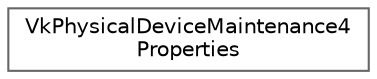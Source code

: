digraph "类继承关系图"
{
 // LATEX_PDF_SIZE
  bgcolor="transparent";
  edge [fontname=Helvetica,fontsize=10,labelfontname=Helvetica,labelfontsize=10];
  node [fontname=Helvetica,fontsize=10,shape=box,height=0.2,width=0.4];
  rankdir="LR";
  Node0 [id="Node000000",label="VkPhysicalDeviceMaintenance4\lProperties",height=0.2,width=0.4,color="grey40", fillcolor="white", style="filled",URL="$struct_vk_physical_device_maintenance4_properties.html",tooltip=" "];
}
